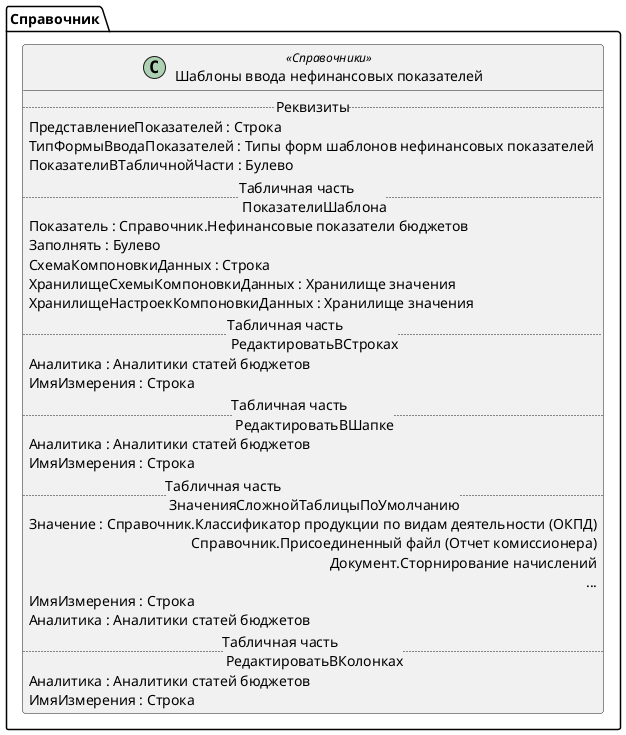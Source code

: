 ﻿@startuml ШаблоныВводаНефинансовыхПоказателей
'!include templates.wsd
'..\include templates.wsd
class Справочник.ШаблоныВводаНефинансовыхПоказателей as "Шаблоны ввода нефинансовых показателей" <<Справочники>>
{
..Реквизиты..
ПредставлениеПоказателей : Строка
ТипФормыВводаПоказателей : Типы форм шаблонов нефинансовых показателей
ПоказателиВТабличнойЧасти : Булево
..Табличная часть \n ПоказателиШаблона..
Показатель : Справочник.Нефинансовые показатели бюджетов
Заполнять : Булево
СхемаКомпоновкиДанных : Строка
ХранилищеСхемыКомпоновкиДанных : Хранилище значения
ХранилищеНастроекКомпоновкиДанных : Хранилище значения
..Табличная часть \n РедактироватьВСтроках..
Аналитика : Аналитики статей бюджетов
ИмяИзмерения : Строка
..Табличная часть \n РедактироватьВШапке..
Аналитика : Аналитики статей бюджетов
ИмяИзмерения : Строка
..Табличная часть \n ЗначенияСложнойТаблицыПоУмолчанию..
Значение : Справочник.Классификатор продукции по видам деятельности (ОКПД)\rСправочник.Присоединенный файл (Отчет комиссионера)\rДокумент.Сторнирование начислений\r...
ИмяИзмерения : Строка
Аналитика : Аналитики статей бюджетов
..Табличная часть \n РедактироватьВКолонках..
Аналитика : Аналитики статей бюджетов
ИмяИзмерения : Строка
}
@enduml
